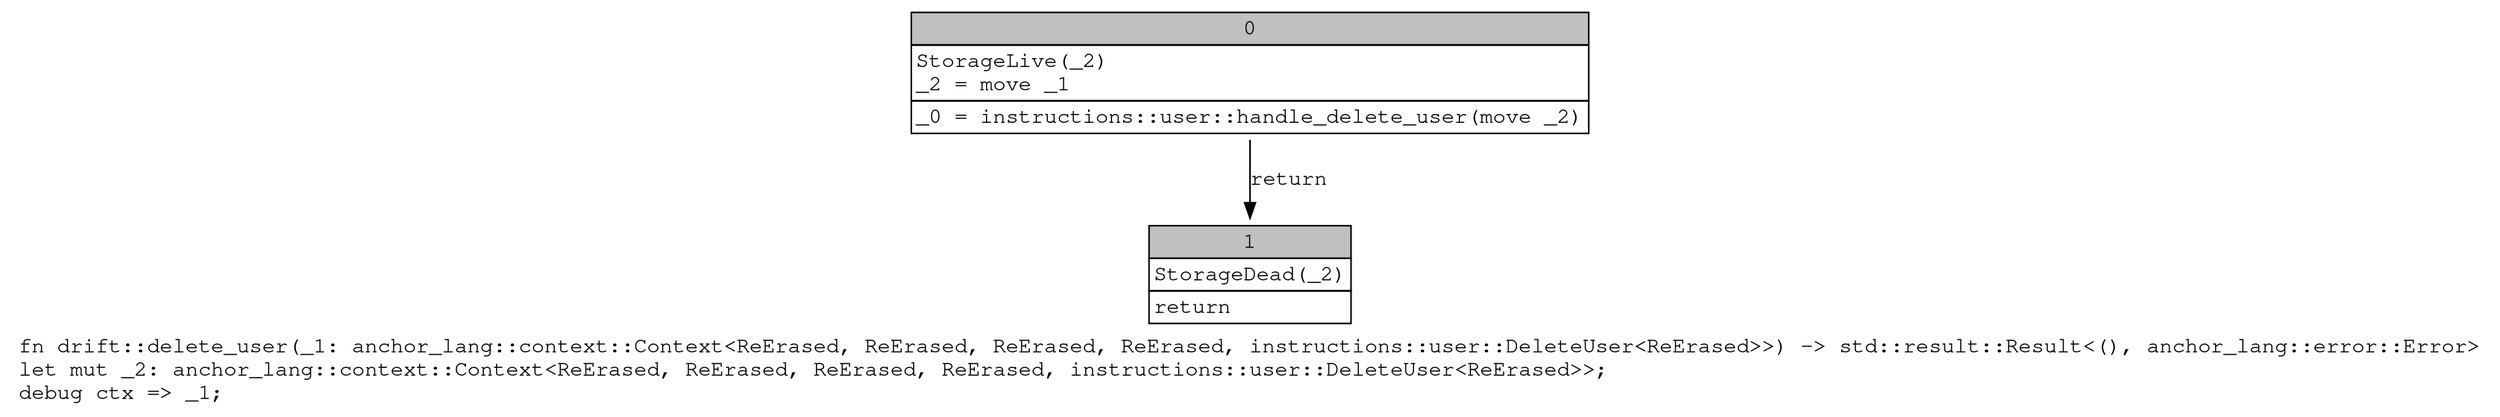 digraph Mir_0_19878 {
    graph [fontname="Courier, monospace"];
    node [fontname="Courier, monospace"];
    edge [fontname="Courier, monospace"];
    label=<fn drift::delete_user(_1: anchor_lang::context::Context&lt;ReErased, ReErased, ReErased, ReErased, instructions::user::DeleteUser&lt;ReErased&gt;&gt;) -&gt; std::result::Result&lt;(), anchor_lang::error::Error&gt;<br align="left"/>let mut _2: anchor_lang::context::Context&lt;ReErased, ReErased, ReErased, ReErased, instructions::user::DeleteUser&lt;ReErased&gt;&gt;;<br align="left"/>debug ctx =&gt; _1;<br align="left"/>>;
    bb0__0_19878 [shape="none", label=<<table border="0" cellborder="1" cellspacing="0"><tr><td bgcolor="gray" align="center" colspan="1">0</td></tr><tr><td align="left" balign="left">StorageLive(_2)<br/>_2 = move _1<br/></td></tr><tr><td align="left">_0 = instructions::user::handle_delete_user(move _2)</td></tr></table>>];
    bb1__0_19878 [shape="none", label=<<table border="0" cellborder="1" cellspacing="0"><tr><td bgcolor="gray" align="center" colspan="1">1</td></tr><tr><td align="left" balign="left">StorageDead(_2)<br/></td></tr><tr><td align="left">return</td></tr></table>>];
    bb0__0_19878 -> bb1__0_19878 [label="return"];
}
